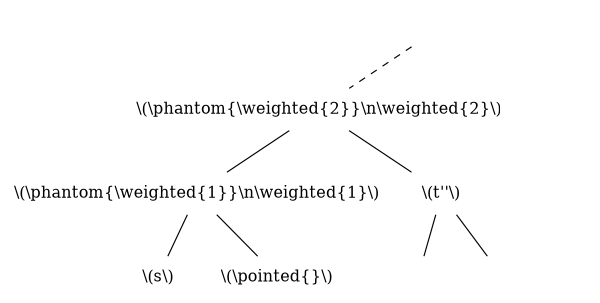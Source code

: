 graph {
	size="4,4"
    graph [splines=false]
	r [label="" shape=none]

    1 [label="\\(\\phantom{\\weighted{2}}\\n\\weighted{2}\\)" shape=none]
    2 [label="\\(\\phantom{\\weighted{1}}\\n\\weighted{1}\\)" shape=none]

    s [label="\\(s\\)" shape=none]
    n [label="\\(\\pointed{}\\)" shape=none]

    t [label="\\(t''\\)" shape=none]
    tl [label="" shape=none]
    tr [label="" shape=none]

	rr [label="" shape=none]
    r -- rr [style=invis]

    r -- 1 [style=dashed]
    1 -- 2
    2 -- s
    2 -- n
    1 -- t

    t -- tl
    t -- tr
}
